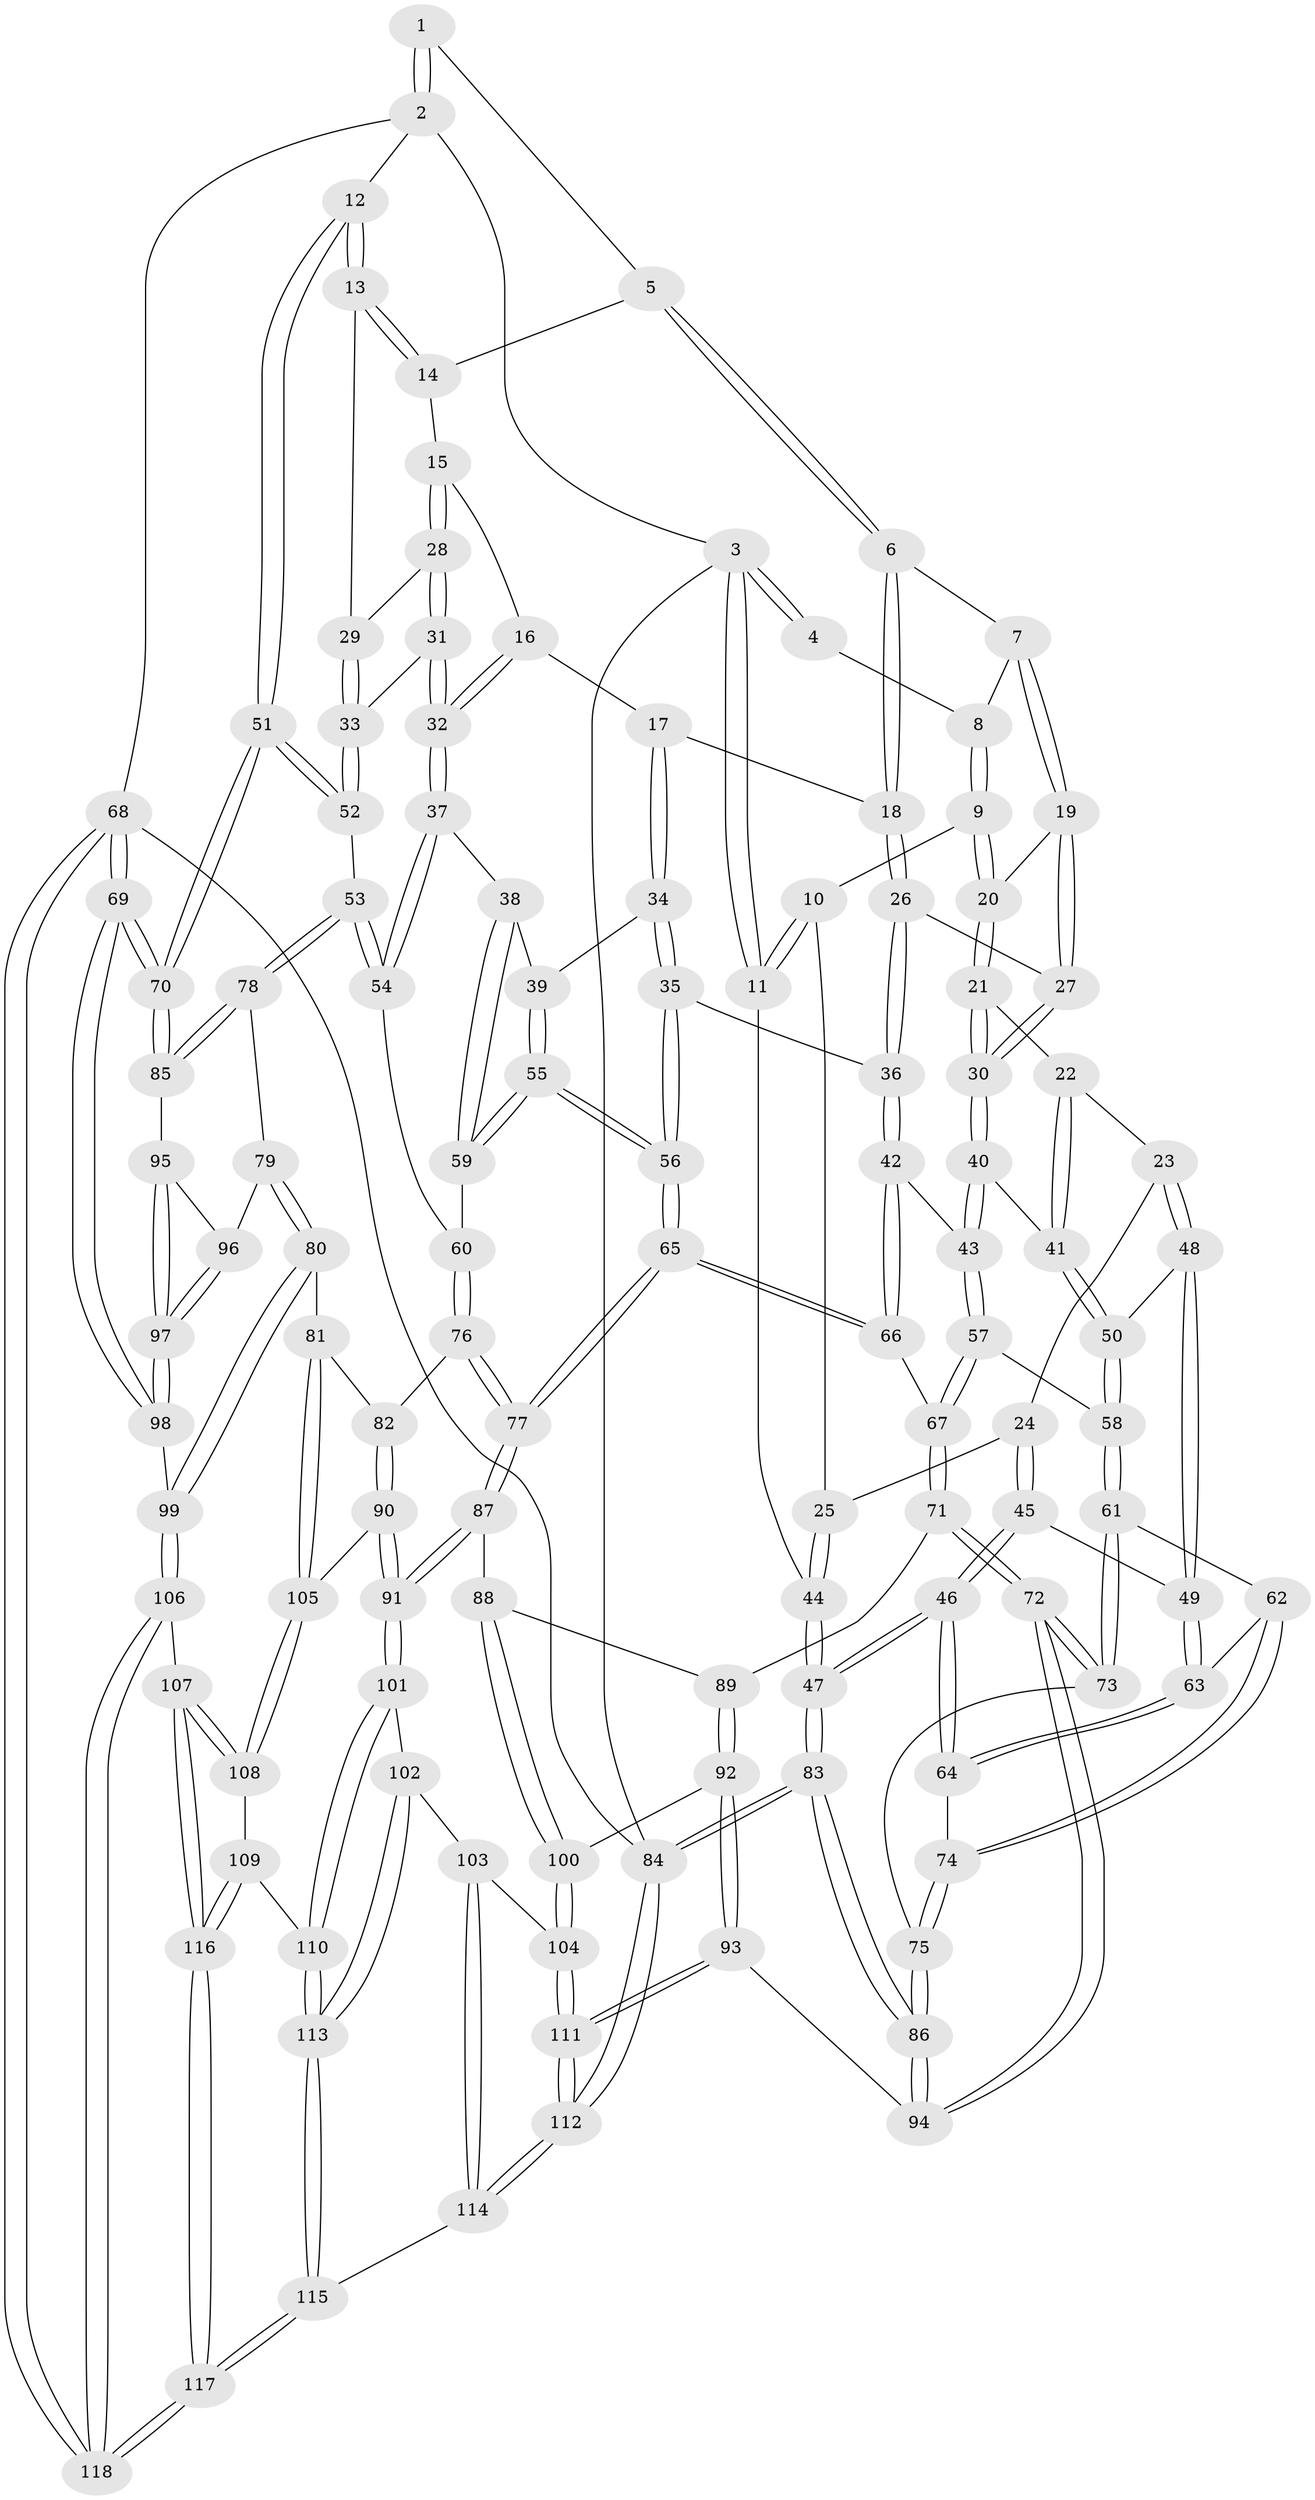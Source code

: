 // Generated by graph-tools (version 1.1) at 2025/11/02/27/25 16:11:57]
// undirected, 118 vertices, 292 edges
graph export_dot {
graph [start="1"]
  node [color=gray90,style=filled];
  1 [pos="+0.614457422826579+0"];
  2 [pos="+1+0"];
  3 [pos="+0+0"];
  4 [pos="+0.2805267619329143+0"];
  5 [pos="+0.6115906086694913+0.06756703756073544"];
  6 [pos="+0.5292363110966848+0.1811617502858856"];
  7 [pos="+0.33119325981808717+0.1387183292261837"];
  8 [pos="+0.2977038716091875+0.042732330771338825"];
  9 [pos="+0.13574483589244696+0.2017938317374993"];
  10 [pos="+0.11970223873280689+0.20007137020530152"];
  11 [pos="+0+0"];
  12 [pos="+1+0"];
  13 [pos="+1+0.09940833095659214"];
  14 [pos="+0.6767059520762821+0.14162137646215703"];
  15 [pos="+0.7158293701869279+0.22776887681902971"];
  16 [pos="+0.6358443549459402+0.28929369457472276"];
  17 [pos="+0.5713683747734501+0.3012534616808622"];
  18 [pos="+0.5298230005241082+0.26844757565170757"];
  19 [pos="+0.32292391380110785+0.1850047469475285"];
  20 [pos="+0.19740649310705982+0.25102358820489884"];
  21 [pos="+0.19606161821590845+0.3166033475910001"];
  22 [pos="+0.16339211258834413+0.33874800141609746"];
  23 [pos="+0.10483128264151759+0.3460802957915939"];
  24 [pos="+0.07323627957139026+0.33402560442287327"];
  25 [pos="+0.06390443668029228+0.32566513543655834"];
  26 [pos="+0.4349651349162695+0.31942985996099066"];
  27 [pos="+0.35494481539878064+0.29006478028384186"];
  28 [pos="+0.8069171761752719+0.27195392212809016"];
  29 [pos="+0.9109672212846105+0.23517190058669613"];
  30 [pos="+0.2912878141966665+0.35647533578735513"];
  31 [pos="+0.7539558868737101+0.3879764582033164"];
  32 [pos="+0.7391803950567062+0.4031713526518871"];
  33 [pos="+0.8832106628773573+0.42465338324805546"];
  34 [pos="+0.5917758334564084+0.42685363280386646"];
  35 [pos="+0.5554687078372867+0.451374385640204"];
  36 [pos="+0.44785164995409216+0.46730311494848187"];
  37 [pos="+0.7249437032501539+0.4310814728833968"];
  38 [pos="+0.6950028989376383+0.4426744912941312"];
  39 [pos="+0.5966059568903812+0.42809897259988694"];
  40 [pos="+0.29087610906042+0.43956323511807177"];
  41 [pos="+0.199431529518183+0.4481391974951018"];
  42 [pos="+0.44753512453748884+0.46764865392070276"];
  43 [pos="+0.30632472852945525+0.45876610517335165"];
  44 [pos="+0+0.25937148486823897"];
  45 [pos="+0.03698220602627045+0.4684605858432045"];
  46 [pos="+0+0.5315854352006827"];
  47 [pos="+0+0.527607184712376"];
  48 [pos="+0.12942229625654872+0.4751672038185468"];
  49 [pos="+0.11848366271363868+0.4799546624827525"];
  50 [pos="+0.15658073084962756+0.4780193244177108"];
  51 [pos="+1+0.48585825791980647"];
  52 [pos="+0.945580055063997+0.547047595478651"];
  53 [pos="+0.9180989454824126+0.5653451093793944"];
  54 [pos="+0.8364036715707459+0.5559488824688367"];
  55 [pos="+0.6371269698259008+0.5951555145045884"];
  56 [pos="+0.5945163232396737+0.6402981707712742"];
  57 [pos="+0.2835414645402424+0.5593354335885394"];
  58 [pos="+0.20602723627316794+0.5790928215663504"];
  59 [pos="+0.6673797228798798+0.5703207915144283"];
  60 [pos="+0.7846296138519789+0.5889886732491022"];
  61 [pos="+0.19581401976684348+0.5928571788796295"];
  62 [pos="+0.13559203568712846+0.6011960852865449"];
  63 [pos="+0.10361954103738959+0.5336115411272959"];
  64 [pos="+0.011140737052801856+0.5915265749874649"];
  65 [pos="+0.5913043983236518+0.6472989168029325"];
  66 [pos="+0.44770582198812714+0.5888506141376039"];
  67 [pos="+0.36717128461335147+0.6498168934747911"];
  68 [pos="+1+1"];
  69 [pos="+1+0.8927678893282904"];
  70 [pos="+1+0.7850268252838399"];
  71 [pos="+0.3656946823740008+0.6561071590572186"];
  72 [pos="+0.22356569009780503+0.7574208779692583"];
  73 [pos="+0.22272274541406054+0.7561084168867913"];
  74 [pos="+0.07712114444105445+0.6435773185303431"];
  75 [pos="+0.08068074883810358+0.6649626516432965"];
  76 [pos="+0.7294294456870634+0.7019560601776799"];
  77 [pos="+0.5976101988888924+0.6696635896499197"];
  78 [pos="+0.9106753743392412+0.6161650137615862"];
  79 [pos="+0.8678598879103443+0.718219300004066"];
  80 [pos="+0.8223733038924823+0.7443617019879789"];
  81 [pos="+0.784153870774584+0.7444424664637297"];
  82 [pos="+0.73422201518912+0.7080208399843396"];
  83 [pos="+0+1"];
  84 [pos="+0+1"];
  85 [pos="+1+0.7727475922431585"];
  86 [pos="+0+0.9057712836404207"];
  87 [pos="+0.5835923122253505+0.7044290311268145"];
  88 [pos="+0.516164164538252+0.7425480310995883"];
  89 [pos="+0.4088376668991163+0.7221513580304582"];
  90 [pos="+0.6767307103608856+0.8116696414579654"];
  91 [pos="+0.6213033944646387+0.8279509287437382"];
  92 [pos="+0.3970942167022404+0.8219118993353377"];
  93 [pos="+0.2737935785655069+0.8569773997373228"];
  94 [pos="+0.21991914034796528+0.7867418845442815"];
  95 [pos="+0.9725340235211215+0.7869849609158694"];
  96 [pos="+0.8833124109398555+0.7322032702404244"];
  97 [pos="+0.909795731611926+0.8798986823009716"];
  98 [pos="+0.9078720520597856+0.8838824690455874"];
  99 [pos="+0.8770158645870727+0.910720788280044"];
  100 [pos="+0.4742270284654032+0.8692586410185508"];
  101 [pos="+0.6174502534190706+0.8426045313075743"];
  102 [pos="+0.520780198876841+0.8967122230932361"];
  103 [pos="+0.49514036895668245+0.8950790515702612"];
  104 [pos="+0.4776008187885994+0.875452433277144"];
  105 [pos="+0.7513302307188578+0.830524202191934"];
  106 [pos="+0.8736200931678204+0.9171525297192986"];
  107 [pos="+0.8531179285561132+0.9151257076520151"];
  108 [pos="+0.7638101564999557+0.8829620898006582"];
  109 [pos="+0.6891454320747464+0.9247448461414705"];
  110 [pos="+0.6847703925864023+0.9250892973928607"];
  111 [pos="+0.2804646750182534+0.9646577455908633"];
  112 [pos="+0.2504822793202044+1"];
  113 [pos="+0.619806632555556+1"];
  114 [pos="+0.3538435897870275+1"];
  115 [pos="+0.6074126507445181+1"];
  116 [pos="+0.750097838656618+0.9933100191358656"];
  117 [pos="+0.7593137566259309+1"];
  118 [pos="+1+1"];
  1 -- 2;
  1 -- 2;
  1 -- 5;
  2 -- 3;
  2 -- 12;
  2 -- 68;
  3 -- 4;
  3 -- 4;
  3 -- 11;
  3 -- 11;
  3 -- 84;
  4 -- 8;
  5 -- 6;
  5 -- 6;
  5 -- 14;
  6 -- 7;
  6 -- 18;
  6 -- 18;
  7 -- 8;
  7 -- 19;
  7 -- 19;
  8 -- 9;
  8 -- 9;
  9 -- 10;
  9 -- 20;
  9 -- 20;
  10 -- 11;
  10 -- 11;
  10 -- 25;
  11 -- 44;
  12 -- 13;
  12 -- 13;
  12 -- 51;
  12 -- 51;
  13 -- 14;
  13 -- 14;
  13 -- 29;
  14 -- 15;
  15 -- 16;
  15 -- 28;
  15 -- 28;
  16 -- 17;
  16 -- 32;
  16 -- 32;
  17 -- 18;
  17 -- 34;
  17 -- 34;
  18 -- 26;
  18 -- 26;
  19 -- 20;
  19 -- 27;
  19 -- 27;
  20 -- 21;
  20 -- 21;
  21 -- 22;
  21 -- 30;
  21 -- 30;
  22 -- 23;
  22 -- 41;
  22 -- 41;
  23 -- 24;
  23 -- 48;
  23 -- 48;
  24 -- 25;
  24 -- 45;
  24 -- 45;
  25 -- 44;
  25 -- 44;
  26 -- 27;
  26 -- 36;
  26 -- 36;
  27 -- 30;
  27 -- 30;
  28 -- 29;
  28 -- 31;
  28 -- 31;
  29 -- 33;
  29 -- 33;
  30 -- 40;
  30 -- 40;
  31 -- 32;
  31 -- 32;
  31 -- 33;
  32 -- 37;
  32 -- 37;
  33 -- 52;
  33 -- 52;
  34 -- 35;
  34 -- 35;
  34 -- 39;
  35 -- 36;
  35 -- 56;
  35 -- 56;
  36 -- 42;
  36 -- 42;
  37 -- 38;
  37 -- 54;
  37 -- 54;
  38 -- 39;
  38 -- 59;
  38 -- 59;
  39 -- 55;
  39 -- 55;
  40 -- 41;
  40 -- 43;
  40 -- 43;
  41 -- 50;
  41 -- 50;
  42 -- 43;
  42 -- 66;
  42 -- 66;
  43 -- 57;
  43 -- 57;
  44 -- 47;
  44 -- 47;
  45 -- 46;
  45 -- 46;
  45 -- 49;
  46 -- 47;
  46 -- 47;
  46 -- 64;
  46 -- 64;
  47 -- 83;
  47 -- 83;
  48 -- 49;
  48 -- 49;
  48 -- 50;
  49 -- 63;
  49 -- 63;
  50 -- 58;
  50 -- 58;
  51 -- 52;
  51 -- 52;
  51 -- 70;
  51 -- 70;
  52 -- 53;
  53 -- 54;
  53 -- 54;
  53 -- 78;
  53 -- 78;
  54 -- 60;
  55 -- 56;
  55 -- 56;
  55 -- 59;
  55 -- 59;
  56 -- 65;
  56 -- 65;
  57 -- 58;
  57 -- 67;
  57 -- 67;
  58 -- 61;
  58 -- 61;
  59 -- 60;
  60 -- 76;
  60 -- 76;
  61 -- 62;
  61 -- 73;
  61 -- 73;
  62 -- 63;
  62 -- 74;
  62 -- 74;
  63 -- 64;
  63 -- 64;
  64 -- 74;
  65 -- 66;
  65 -- 66;
  65 -- 77;
  65 -- 77;
  66 -- 67;
  67 -- 71;
  67 -- 71;
  68 -- 69;
  68 -- 69;
  68 -- 118;
  68 -- 118;
  68 -- 84;
  69 -- 70;
  69 -- 70;
  69 -- 98;
  69 -- 98;
  70 -- 85;
  70 -- 85;
  71 -- 72;
  71 -- 72;
  71 -- 89;
  72 -- 73;
  72 -- 73;
  72 -- 94;
  72 -- 94;
  73 -- 75;
  74 -- 75;
  74 -- 75;
  75 -- 86;
  75 -- 86;
  76 -- 77;
  76 -- 77;
  76 -- 82;
  77 -- 87;
  77 -- 87;
  78 -- 79;
  78 -- 85;
  78 -- 85;
  79 -- 80;
  79 -- 80;
  79 -- 96;
  80 -- 81;
  80 -- 99;
  80 -- 99;
  81 -- 82;
  81 -- 105;
  81 -- 105;
  82 -- 90;
  82 -- 90;
  83 -- 84;
  83 -- 84;
  83 -- 86;
  83 -- 86;
  84 -- 112;
  84 -- 112;
  85 -- 95;
  86 -- 94;
  86 -- 94;
  87 -- 88;
  87 -- 91;
  87 -- 91;
  88 -- 89;
  88 -- 100;
  88 -- 100;
  89 -- 92;
  89 -- 92;
  90 -- 91;
  90 -- 91;
  90 -- 105;
  91 -- 101;
  91 -- 101;
  92 -- 93;
  92 -- 93;
  92 -- 100;
  93 -- 94;
  93 -- 111;
  93 -- 111;
  95 -- 96;
  95 -- 97;
  95 -- 97;
  96 -- 97;
  96 -- 97;
  97 -- 98;
  97 -- 98;
  98 -- 99;
  99 -- 106;
  99 -- 106;
  100 -- 104;
  100 -- 104;
  101 -- 102;
  101 -- 110;
  101 -- 110;
  102 -- 103;
  102 -- 113;
  102 -- 113;
  103 -- 104;
  103 -- 114;
  103 -- 114;
  104 -- 111;
  104 -- 111;
  105 -- 108;
  105 -- 108;
  106 -- 107;
  106 -- 118;
  106 -- 118;
  107 -- 108;
  107 -- 108;
  107 -- 116;
  107 -- 116;
  108 -- 109;
  109 -- 110;
  109 -- 116;
  109 -- 116;
  110 -- 113;
  110 -- 113;
  111 -- 112;
  111 -- 112;
  112 -- 114;
  112 -- 114;
  113 -- 115;
  113 -- 115;
  114 -- 115;
  115 -- 117;
  115 -- 117;
  116 -- 117;
  116 -- 117;
  117 -- 118;
  117 -- 118;
}
